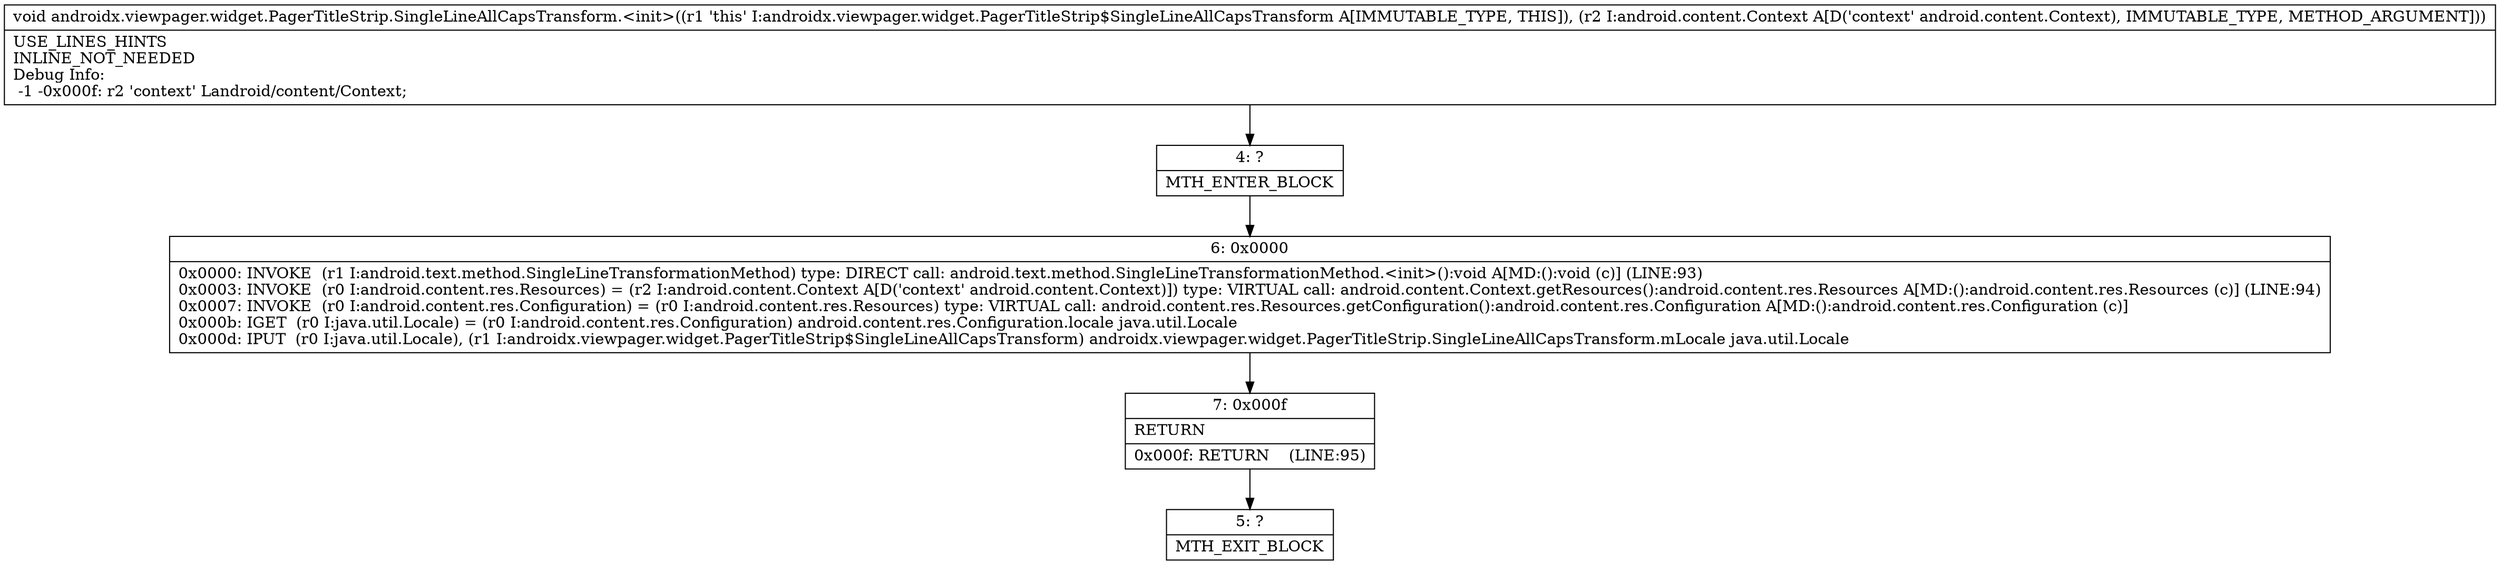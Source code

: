 digraph "CFG forandroidx.viewpager.widget.PagerTitleStrip.SingleLineAllCapsTransform.\<init\>(Landroid\/content\/Context;)V" {
Node_4 [shape=record,label="{4\:\ ?|MTH_ENTER_BLOCK\l}"];
Node_6 [shape=record,label="{6\:\ 0x0000|0x0000: INVOKE  (r1 I:android.text.method.SingleLineTransformationMethod) type: DIRECT call: android.text.method.SingleLineTransformationMethod.\<init\>():void A[MD:():void (c)] (LINE:93)\l0x0003: INVOKE  (r0 I:android.content.res.Resources) = (r2 I:android.content.Context A[D('context' android.content.Context)]) type: VIRTUAL call: android.content.Context.getResources():android.content.res.Resources A[MD:():android.content.res.Resources (c)] (LINE:94)\l0x0007: INVOKE  (r0 I:android.content.res.Configuration) = (r0 I:android.content.res.Resources) type: VIRTUAL call: android.content.res.Resources.getConfiguration():android.content.res.Configuration A[MD:():android.content.res.Configuration (c)]\l0x000b: IGET  (r0 I:java.util.Locale) = (r0 I:android.content.res.Configuration) android.content.res.Configuration.locale java.util.Locale \l0x000d: IPUT  (r0 I:java.util.Locale), (r1 I:androidx.viewpager.widget.PagerTitleStrip$SingleLineAllCapsTransform) androidx.viewpager.widget.PagerTitleStrip.SingleLineAllCapsTransform.mLocale java.util.Locale \l}"];
Node_7 [shape=record,label="{7\:\ 0x000f|RETURN\l|0x000f: RETURN    (LINE:95)\l}"];
Node_5 [shape=record,label="{5\:\ ?|MTH_EXIT_BLOCK\l}"];
MethodNode[shape=record,label="{void androidx.viewpager.widget.PagerTitleStrip.SingleLineAllCapsTransform.\<init\>((r1 'this' I:androidx.viewpager.widget.PagerTitleStrip$SingleLineAllCapsTransform A[IMMUTABLE_TYPE, THIS]), (r2 I:android.content.Context A[D('context' android.content.Context), IMMUTABLE_TYPE, METHOD_ARGUMENT]))  | USE_LINES_HINTS\lINLINE_NOT_NEEDED\lDebug Info:\l  \-1 \-0x000f: r2 'context' Landroid\/content\/Context;\l}"];
MethodNode -> Node_4;Node_4 -> Node_6;
Node_6 -> Node_7;
Node_7 -> Node_5;
}

